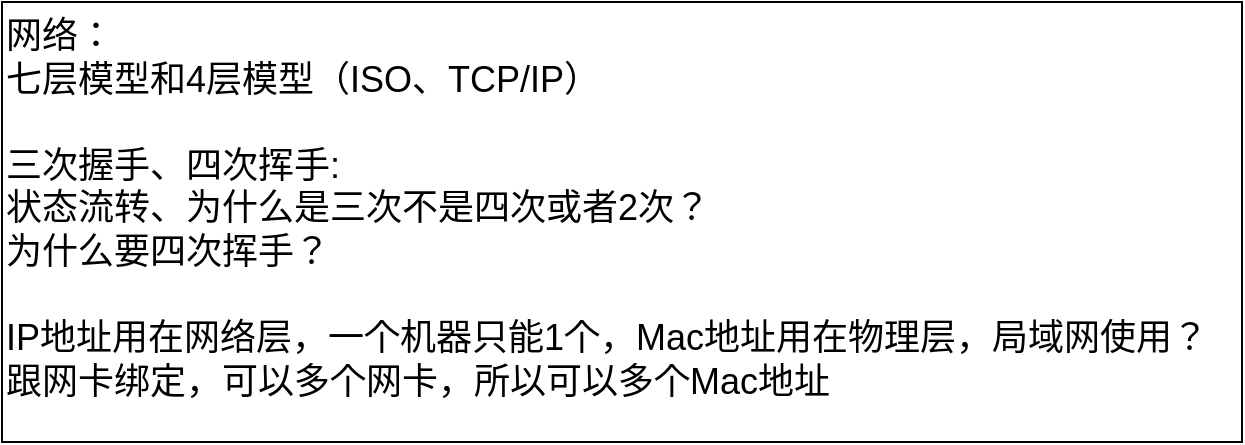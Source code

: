 <mxfile version="22.1.11" type="github">
  <diagram name="第 1 页" id="dfQ2K8U6RCrprToEWXjN">
    <mxGraphModel dx="1434" dy="746" grid="1" gridSize="10" guides="1" tooltips="1" connect="1" arrows="1" fold="1" page="1" pageScale="1" pageWidth="827" pageHeight="1169" math="0" shadow="0">
      <root>
        <mxCell id="0" />
        <mxCell id="1" parent="0" />
        <mxCell id="kspal44cpr0UDIiF-O2j-1" value="网络：&lt;br&gt;七层模型和4层模型（ISO、TCP/IP）&lt;br&gt;&lt;br&gt;三次握手、四次挥手:&lt;br&gt;状态流转、为什么是三次不是四次或者2次？&lt;br&gt;为什么要四次挥手？&lt;br&gt;&lt;br&gt;IP地址用在网络层，一个机器只能1个，Mac地址用在物理层，局域网使用？跟网卡绑定，可以多个网卡，所以可以多个Mac地址" style="rounded=0;whiteSpace=wrap;html=1;verticalAlign=top;align=left;fontSize=18;" parent="1" vertex="1">
          <mxGeometry x="90" y="230" width="620" height="220" as="geometry" />
        </mxCell>
      </root>
    </mxGraphModel>
  </diagram>
</mxfile>
